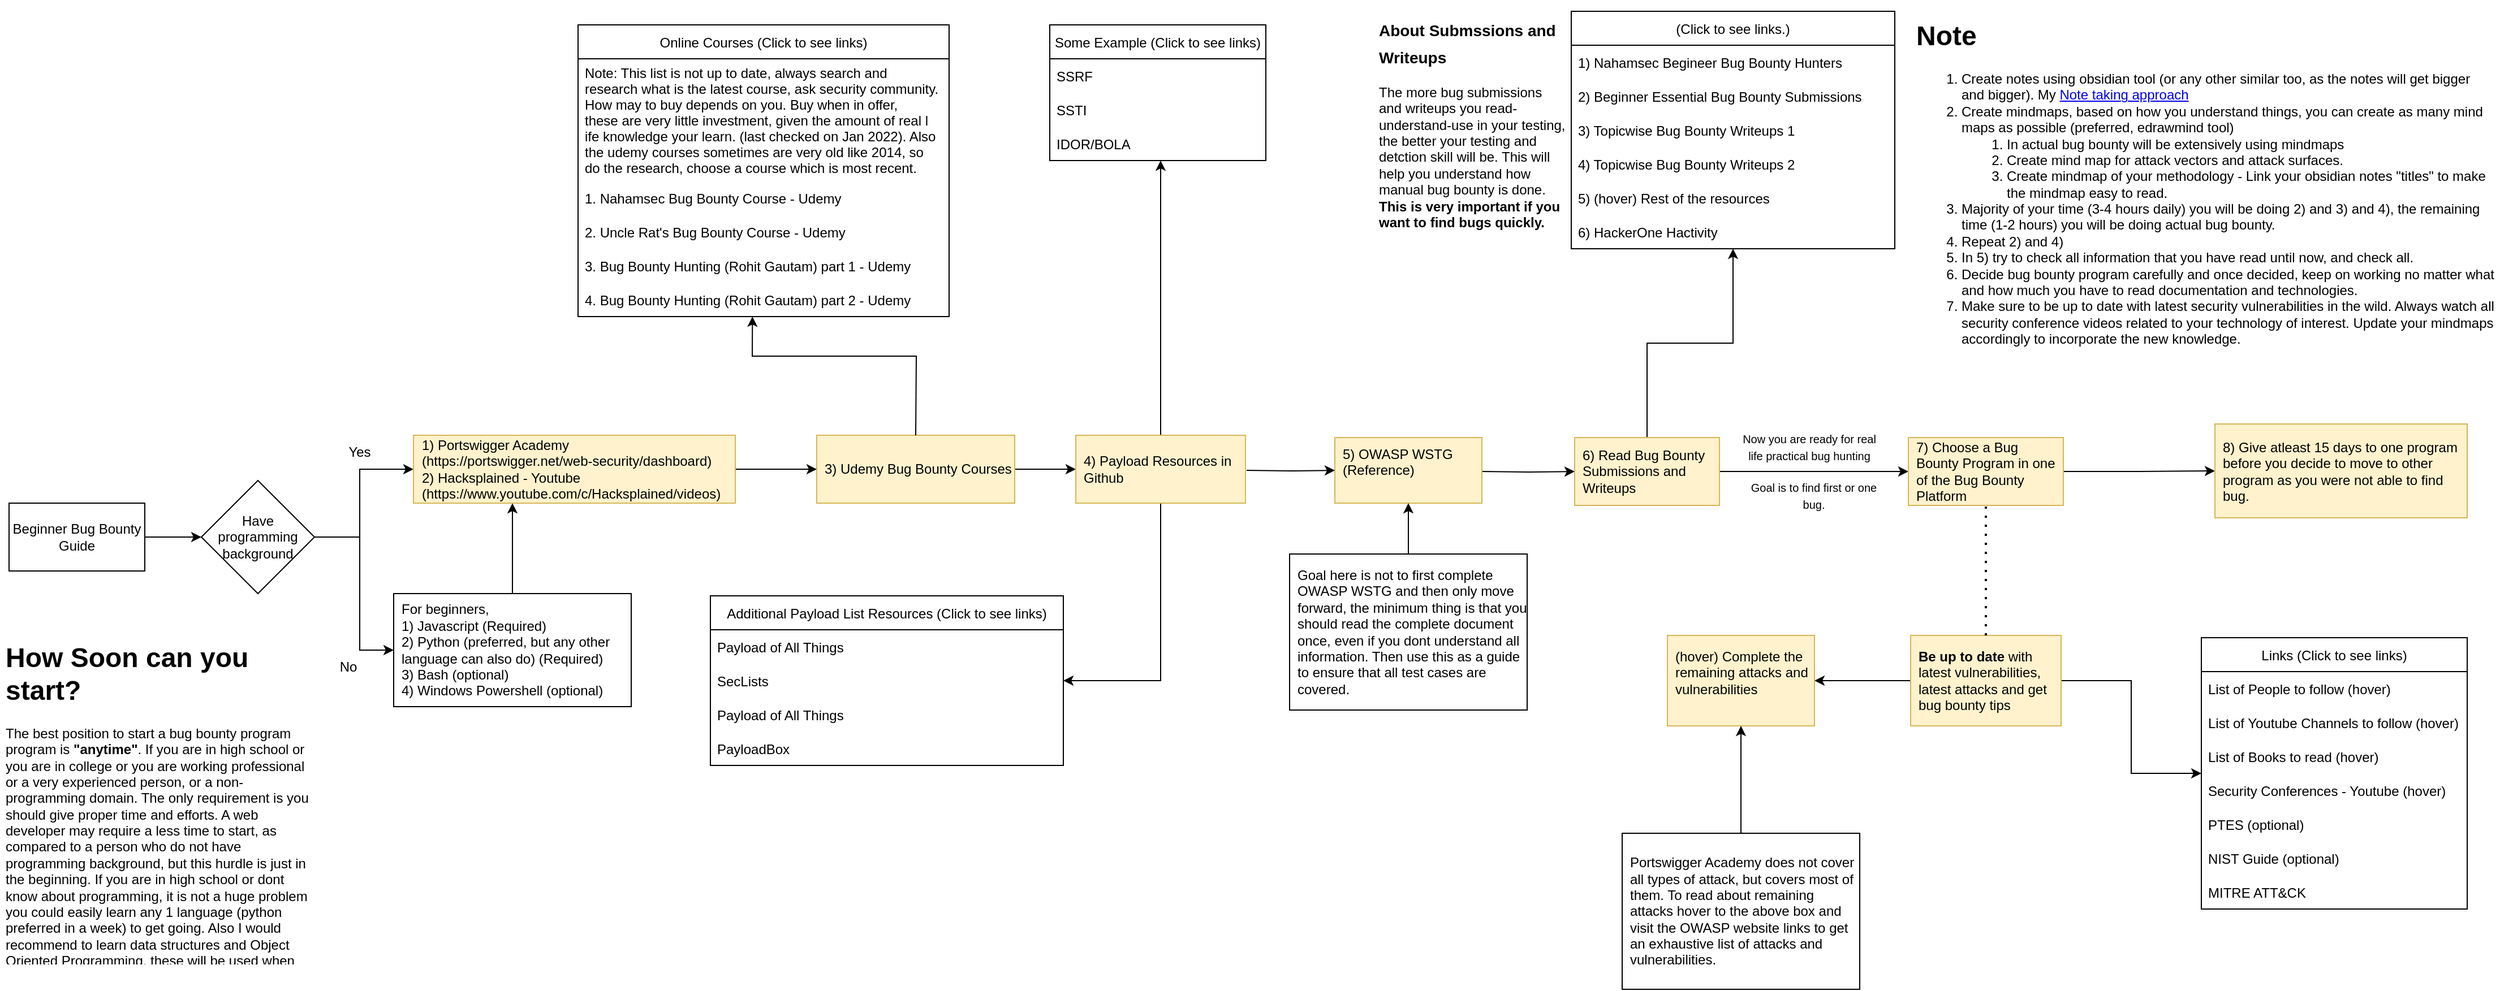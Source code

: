 <mxfile version="17.2.1" type="device" pages="2"><diagram id="ZikHR3m95qK9YOb5Ooth" name="Beginner Bug Bounty Guide"><mxGraphModel dx="2698" dy="1238" grid="0" gridSize="10" guides="1" tooltips="1" connect="1" arrows="1" fold="1" page="0" pageScale="1" pageWidth="850" pageHeight="1100" math="0" shadow="0"><root><mxCell id="0"/><mxCell id="1" parent="0"/><mxCell id="Xof230OjBOCpJgYOQFSc-5" value="" style="edgeStyle=orthogonalEdgeStyle;rounded=0;orthogonalLoop=1;jettySize=auto;html=1;" parent="1" source="Xof230OjBOCpJgYOQFSc-1" target="Xof230OjBOCpJgYOQFSc-4" edge="1"><mxGeometry relative="1" as="geometry"/></mxCell><mxCell id="Xof230OjBOCpJgYOQFSc-1" value="Beginner Bug Bounty Guide" style="rounded=0;whiteSpace=wrap;html=1;" parent="1" vertex="1"><mxGeometry x="-263" y="474" width="120" height="60" as="geometry"/></mxCell><mxCell id="Xof230OjBOCpJgYOQFSc-11" value="" style="edgeStyle=orthogonalEdgeStyle;rounded=0;orthogonalLoop=1;jettySize=auto;html=1;" parent="1" source="Xof230OjBOCpJgYOQFSc-4" edge="1"><mxGeometry relative="1" as="geometry"><Array as="points"><mxPoint x="47" y="504"/><mxPoint x="47" y="444"/></Array><mxPoint x="94.5" y="444" as="targetPoint"/></mxGeometry></mxCell><mxCell id="Xof230OjBOCpJgYOQFSc-13" value="" style="edgeStyle=orthogonalEdgeStyle;rounded=0;orthogonalLoop=1;jettySize=auto;html=1;" parent="1" source="Xof230OjBOCpJgYOQFSc-4" target="Xof230OjBOCpJgYOQFSc-12" edge="1"><mxGeometry relative="1" as="geometry"><Array as="points"><mxPoint x="47" y="504"/><mxPoint x="47" y="604"/></Array></mxGeometry></mxCell><mxCell id="Xof230OjBOCpJgYOQFSc-4" value="Have programming background" style="rhombus;whiteSpace=wrap;html=1;rounded=0;" parent="1" vertex="1"><mxGeometry x="-93" y="454" width="100" height="100" as="geometry"/></mxCell><mxCell id="Xof230OjBOCpJgYOQFSc-19" style="edgeStyle=orthogonalEdgeStyle;rounded=0;orthogonalLoop=1;jettySize=auto;html=1;entryX=0.5;entryY=1;entryDx=0;entryDy=0;" parent="1" source="Xof230OjBOCpJgYOQFSc-12" edge="1"><mxGeometry relative="1" as="geometry"><mxPoint x="182" y="474" as="targetPoint"/></mxGeometry></mxCell><mxCell id="Xof230OjBOCpJgYOQFSc-12" value="&lt;span&gt;For beginners,&lt;/span&gt;&lt;br&gt;&lt;span&gt;1) Javascript (Required)&lt;/span&gt;&lt;br&gt;&lt;span&gt;2) Python (preferred, but any other language can also do) (Required)&lt;/span&gt;&lt;br&gt;&lt;span&gt;3) Bash (optional)&lt;/span&gt;&lt;br&gt;&lt;span&gt;4) Windows Powershell (optional)&lt;/span&gt;" style="whiteSpace=wrap;html=1;rounded=0;align=left;spacingLeft=5;" parent="1" vertex="1"><mxGeometry x="77" y="554" width="210" height="100" as="geometry"/></mxCell><mxCell id="Xof230OjBOCpJgYOQFSc-14" value="Yes" style="text;html=1;strokeColor=none;fillColor=none;align=center;verticalAlign=middle;whiteSpace=wrap;rounded=0;" parent="1" vertex="1"><mxGeometry x="17" y="414" width="60" height="30" as="geometry"/></mxCell><mxCell id="Xof230OjBOCpJgYOQFSc-15" value="No" style="text;html=1;strokeColor=none;fillColor=none;align=center;verticalAlign=middle;whiteSpace=wrap;rounded=0;" parent="1" vertex="1"><mxGeometry x="7" y="604" width="60" height="30" as="geometry"/></mxCell><mxCell id="7APMinoS_-_rVs3ugznU-9" style="edgeStyle=orthogonalEdgeStyle;rounded=0;orthogonalLoop=1;jettySize=auto;html=1;" edge="1" parent="1" source="Xof230OjBOCpJgYOQFSc-20" target="Xof230OjBOCpJgYOQFSc-23"><mxGeometry relative="1" as="geometry"/></mxCell><mxCell id="7APMinoS_-_rVs3ugznU-10" style="edgeStyle=orthogonalEdgeStyle;rounded=0;orthogonalLoop=1;jettySize=auto;html=1;entryX=0;entryY=0.5;entryDx=0;entryDy=0;" edge="1" parent="1" source="Xof230OjBOCpJgYOQFSc-20" target="Xof230OjBOCpJgYOQFSc-40"><mxGeometry relative="1" as="geometry"/></mxCell><mxCell id="Xof230OjBOCpJgYOQFSc-20" value="6) Read Bug Bounty Submissions and Writeups" style="whiteSpace=wrap;html=1;fillColor=#fff2cc;strokeColor=#d6b656;rounded=0;align=left;spacingLeft=5;" parent="1" vertex="1"><mxGeometry x="1121" y="416" width="128" height="60" as="geometry"/></mxCell><mxCell id="Xof230OjBOCpJgYOQFSc-23" value="(Click to see links.)" style="swimlane;fontStyle=0;childLayout=stackLayout;horizontal=1;startSize=30;horizontalStack=0;resizeParent=1;resizeParentMax=0;resizeLast=0;collapsible=1;marginBottom=0;" parent="1" vertex="1"><mxGeometry x="1118" y="39" width="286" height="210" as="geometry"/></mxCell><UserObject label="1) Nahamsec Begineer Bug Bounty Hunters  " link="https://github.com/nahamsec/Resources-for-Beginner-Bug-Bounty-Hunters/tree/master/assets" linkTarget="_blank" id="Xof230OjBOCpJgYOQFSc-24"><mxCell style="text;strokeColor=none;fillColor=none;align=left;verticalAlign=middle;spacingLeft=4;spacingRight=4;overflow=hidden;points=[[0,0.5],[1,0.5]];portConstraint=eastwest;rotatable=0;" parent="Xof230OjBOCpJgYOQFSc-23" vertex="1"><mxGeometry y="30" width="286" height="30" as="geometry"/></mxCell></UserObject><UserObject label="2) Beginner Essential Bug Bounty Submissions" link="https://github.com/twseptian/Bug-Bounty-Testing-Essential-Guideline-Startup-Bug-Hunters" linkTarget="_blank" id="7APMinoS_-_rVs3ugznU-8"><mxCell style="text;strokeColor=none;fillColor=none;align=left;verticalAlign=middle;spacingLeft=4;spacingRight=4;overflow=hidden;points=[[0,0.5],[1,0.5]];portConstraint=eastwest;rotatable=0;" vertex="1" parent="Xof230OjBOCpJgYOQFSc-23"><mxGeometry y="60" width="286" height="30" as="geometry"/></mxCell></UserObject><UserObject label="3) Topicwise Bug Bounty Writeups 1" link="https://github.com/devanshbatham/Awesome-Bugbounty-Writeups" linkTarget="_blank" id="Xof230OjBOCpJgYOQFSc-25"><mxCell style="text;strokeColor=none;fillColor=none;align=left;verticalAlign=middle;spacingLeft=4;spacingRight=4;overflow=hidden;points=[[0,0.5],[1,0.5]];portConstraint=eastwest;rotatable=0;" parent="Xof230OjBOCpJgYOQFSc-23" vertex="1"><mxGeometry y="90" width="286" height="30" as="geometry"/></mxCell></UserObject><UserObject label="4) Topicwise Bug Bounty Writeups 2" link="https://www.bugbountyhunting.com/" id="Xof230OjBOCpJgYOQFSc-26"><mxCell style="text;strokeColor=none;fillColor=none;align=left;verticalAlign=middle;spacingLeft=4;spacingRight=4;overflow=hidden;points=[[0,0.5],[1,0.5]];portConstraint=eastwest;rotatable=0;" parent="Xof230OjBOCpJgYOQFSc-23" vertex="1"><mxGeometry y="120" width="286" height="30" as="geometry"/></mxCell></UserObject><object label="5) (hover) Rest of the resources" one="https://infosecwriteups.com/" tow="https://www.youtube.com/c/BugBountyReportsExplained/videos" three="https://pequalsnp-team.github.io/" id="Xof230OjBOCpJgYOQFSc-39"><mxCell style="text;strokeColor=none;fillColor=none;align=left;verticalAlign=middle;spacingLeft=4;spacingRight=4;overflow=hidden;points=[[0,0.5],[1,0.5]];portConstraint=eastwest;rotatable=0;" parent="Xof230OjBOCpJgYOQFSc-23" vertex="1"><mxGeometry y="150" width="286" height="30" as="geometry"/></mxCell></object><UserObject label="6) HackerOne Hactivity" link="https://hackerone.com/hacktivity?querystring=&amp;filter=type:public&amp;order_direction=DESC&amp;order_field=popular&amp;followed_only=false&amp;collaboration_only=false" linkTarget="_blank" id="U4LFZSz3BH9hp5_ZrS64-6"><mxCell style="text;strokeColor=none;fillColor=none;align=left;verticalAlign=middle;spacingLeft=4;spacingRight=4;overflow=hidden;points=[[0,0.5],[1,0.5]];portConstraint=eastwest;rotatable=0;" parent="Xof230OjBOCpJgYOQFSc-23" vertex="1"><mxGeometry y="180" width="286" height="30" as="geometry"/></mxCell></UserObject><mxCell id="Xof230OjBOCpJgYOQFSc-47" style="edgeStyle=orthogonalEdgeStyle;rounded=0;orthogonalLoop=1;jettySize=auto;html=1;" parent="1" source="Xof230OjBOCpJgYOQFSc-30" target="Xof230OjBOCpJgYOQFSc-34" edge="1"><mxGeometry relative="1" as="geometry"/></mxCell><mxCell id="7APMinoS_-_rVs3ugznU-15" style="edgeStyle=orthogonalEdgeStyle;rounded=0;orthogonalLoop=1;jettySize=auto;html=1;entryX=1;entryY=0.5;entryDx=0;entryDy=0;fontSize=12;" edge="1" parent="1" source="Xof230OjBOCpJgYOQFSc-30" target="Xof230OjBOCpJgYOQFSc-45"><mxGeometry relative="1" as="geometry"/></mxCell><mxCell id="Xof230OjBOCpJgYOQFSc-30" value="&lt;b&gt;Be up to date&lt;/b&gt; with latest vulnerabilities, latest attacks and get bug bounty tips" style="whiteSpace=wrap;html=1;align=left;fillColor=#fff2cc;strokeColor=#d6b656;rounded=0;spacingLeft=5;" parent="1" vertex="1"><mxGeometry x="1418" y="591" width="133" height="80" as="geometry"/></mxCell><mxCell id="Xof230OjBOCpJgYOQFSc-34" value="Links (Click to see links)" style="swimlane;fontStyle=0;childLayout=stackLayout;horizontal=1;startSize=30;horizontalStack=0;resizeParent=1;resizeParentMax=0;resizeLast=0;collapsible=1;marginBottom=0;" parent="1" vertex="1"><mxGeometry x="1675" y="593" width="235" height="240" as="geometry"/></mxCell><UserObject label="List of People to follow (hover)" Twitter1="https://github.com/swisskyrepo/PayloadsAllTheThings/blob/master/TWITTER.md" Twitter2="https://github.com/securibee/Twitter-Seclists" id="Xof230OjBOCpJgYOQFSc-35"><mxCell style="text;strokeColor=none;fillColor=none;align=left;verticalAlign=middle;spacingLeft=4;spacingRight=4;overflow=hidden;points=[[0,0.5],[1,0.5]];portConstraint=eastwest;rotatable=0;" parent="Xof230OjBOCpJgYOQFSc-34" vertex="1"><mxGeometry y="30" width="235" height="30" as="geometry"/></mxCell></UserObject><object label="List of Youtube Channels to follow (hover)" Youtube1="https://github.com/swisskyrepo/PayloadsAllTheThings/blob/master/YOUTUBE.md" id="hJ6SZaEzVKJAQh04Z_N3-8"><mxCell style="text;strokeColor=none;fillColor=none;align=left;verticalAlign=middle;spacingLeft=4;spacingRight=4;overflow=hidden;points=[[0,0.5],[1,0.5]];portConstraint=eastwest;rotatable=0;" parent="Xof230OjBOCpJgYOQFSc-34" vertex="1"><mxGeometry y="60" width="235" height="30" as="geometry"/></mxCell></object><object label="List of Books to read (hover)" Books1="https://github.com/swisskyrepo/PayloadsAllTheThings/blob/master/BOOKS.md" id="fcB19h9n-RpTiUDAHUsm-1"><mxCell style="text;strokeColor=none;fillColor=none;align=left;verticalAlign=middle;spacingLeft=4;spacingRight=4;overflow=hidden;points=[[0,0.5],[1,0.5]];portConstraint=eastwest;rotatable=0;" parent="Xof230OjBOCpJgYOQFSc-34" vertex="1"><mxGeometry y="90" width="235" height="30" as="geometry"/></mxCell></object><object label="Security Conferences - Youtube (hover)" One="https://www.youtube.com/user/hitbsecconf/videos" two="https://www.youtube.com/c/BlackHatOfficialYT/videos" id="Xof230OjBOCpJgYOQFSc-36"><mxCell style="text;strokeColor=none;fillColor=none;align=left;verticalAlign=middle;spacingLeft=4;spacingRight=4;overflow=hidden;points=[[0,0.5],[1,0.5]];portConstraint=eastwest;rotatable=0;" parent="Xof230OjBOCpJgYOQFSc-34" vertex="1"><mxGeometry y="120" width="235" height="30" as="geometry"/></mxCell></object><UserObject label="PTES (optional)" link="http://www.pentest-standard.org/index.php/Main_Page" linkTarget="_blank" id="Xof230OjBOCpJgYOQFSc-49"><mxCell style="text;strokeColor=none;fillColor=none;align=left;verticalAlign=middle;spacingLeft=4;spacingRight=4;overflow=hidden;points=[[0,0.5],[1,0.5]];portConstraint=eastwest;rotatable=0;" parent="Xof230OjBOCpJgYOQFSc-34" vertex="1"><mxGeometry y="150" width="235" height="30" as="geometry"/></mxCell></UserObject><UserObject label="NIST Guide (optional)" link="https://csrc.nist.gov/publications/detail/sp/800-115/final" linkTarget="_blank" id="Xof230OjBOCpJgYOQFSc-50"><mxCell style="text;strokeColor=none;fillColor=none;align=left;verticalAlign=middle;spacingLeft=4;spacingRight=4;overflow=hidden;points=[[0,0.5],[1,0.5]];portConstraint=eastwest;rotatable=0;" parent="Xof230OjBOCpJgYOQFSc-34" vertex="1"><mxGeometry y="180" width="235" height="30" as="geometry"/></mxCell></UserObject><UserObject label="MITRE ATT&amp;CK" link="https://attack.mitre.org/" linkTarget="_blank" id="_02s8tGerYHSH4SqCufu-1"><mxCell style="text;strokeColor=none;fillColor=none;align=left;verticalAlign=middle;spacingLeft=4;spacingRight=4;overflow=hidden;points=[[0,0.5],[1,0.5]];portConstraint=eastwest;rotatable=0;" parent="Xof230OjBOCpJgYOQFSc-34" vertex="1"><mxGeometry y="210" width="235" height="30" as="geometry"/></mxCell></UserObject><mxCell id="Xof230OjBOCpJgYOQFSc-43" value="" style="edgeStyle=orthogonalEdgeStyle;rounded=0;orthogonalLoop=1;jettySize=auto;html=1;" parent="1" source="Xof230OjBOCpJgYOQFSc-40" target="Xof230OjBOCpJgYOQFSc-42" edge="1"><mxGeometry relative="1" as="geometry"/></mxCell><object label="7) Choose a Bug Bounty Program in one of the Bug Bounty Platform" id="Xof230OjBOCpJgYOQFSc-40"><mxCell style="whiteSpace=wrap;html=1;align=left;fillColor=#fff2cc;strokeColor=#d6b656;rounded=0;spacingLeft=5;" parent="1" vertex="1"><mxGeometry x="1416" y="416" width="137" height="60" as="geometry"/></mxCell></object><mxCell id="Xof230OjBOCpJgYOQFSc-42" value="8) Give atleast 15 days to one program before you decide to move to other program as you were not able to find bug." style="whiteSpace=wrap;html=1;align=left;fillColor=#fff2cc;strokeColor=#d6b656;rounded=0;spacingLeft=5;" parent="1" vertex="1"><mxGeometry x="1687" y="404" width="223" height="83" as="geometry"/></mxCell><mxCell id="Xof230OjBOCpJgYOQFSc-44" value="&lt;h1&gt;Note&lt;/h1&gt;&lt;p&gt;&lt;/p&gt;&lt;ol&gt;&lt;li&gt;Create notes using obsidian tool (or any other similar too, as the notes will get bigger and bigger). My &lt;a href=&quot;https://takshil-patil529.medium.com/beginner-bug-bounty-guide-part-3-8b979d0f6511#9e9b&quot;&gt;Note taking approach&lt;/a&gt;&lt;/li&gt;&lt;li&gt;Create mindmaps, based on how you understand things, you can create as many mind maps as possible (preferred, edrawmind tool)&lt;/li&gt;&lt;ol&gt;&lt;li&gt;In actual bug bounty will be extensively using mindmaps&lt;/li&gt;&lt;li&gt;Create mind map for attack vectors and attack surfaces.&lt;/li&gt;&lt;li&gt;Create mindmap of your methodology - Link your obsidian notes &quot;titles&quot; to make the mindmap easy to read.&lt;/li&gt;&lt;/ol&gt;&lt;li&gt;Majority of your time (3-4 hours daily) you will be doing 2) and 3) and 4), the remaining time (1-2 hours) you will be doing actual bug bounty.&lt;/li&gt;&lt;li&gt;Repeat 2) and 4)&lt;/li&gt;&lt;li&gt;In 5) try to check all information that you have read until now, and check all.&lt;/li&gt;&lt;li&gt;Decide bug bounty program carefully and once decided, keep on working no matter what and how much you have to read documentation and technologies.&lt;/li&gt;&lt;li&gt;Make sure to be up to date with latest security vulnerabilities in the wild. Always watch all security conference videos related to your technology of interest. Update your mindmaps accordingly to incorporate the new knowledge.&lt;/li&gt;&lt;/ol&gt;&lt;p&gt;&lt;/p&gt;" style="text;html=1;strokeColor=none;fillColor=none;spacing=5;spacingTop=-20;whiteSpace=wrap;overflow=hidden;rounded=0;" parent="1" vertex="1"><mxGeometry x="1418" y="41" width="520" height="320" as="geometry"/></mxCell><object label="(hover) Complete the remaining attacks and vulnerabilities&lt;br&gt;&amp;nbsp;" list-of-attacks="https://owasp.org/www-community/attacks/" list-of-vulns="https://owasp.org/www-community/vulnerabilities/" id="Xof230OjBOCpJgYOQFSc-45"><mxCell style="whiteSpace=wrap;html=1;align=left;fillColor=#fff2cc;strokeColor=#d6b656;rounded=0;spacingLeft=5;" parent="1" vertex="1"><mxGeometry x="1203" y="591" width="130" height="80" as="geometry"/></mxCell></object><mxCell id="hJ6SZaEzVKJAQh04Z_N3-2" style="edgeStyle=orthogonalEdgeStyle;rounded=0;orthogonalLoop=1;jettySize=auto;html=1;exitX=1;exitY=0.5;exitDx=0;exitDy=0;entryX=0;entryY=0.5;entryDx=0;entryDy=0;" parent="1" source="MmSVQE4gHTnKzWuyLMOz-1" target="hJ6SZaEzVKJAQh04Z_N3-1" edge="1"><mxGeometry relative="1" as="geometry"><mxPoint x="678" y="444" as="targetPoint"/></mxGeometry></mxCell><mxCell id="MmSVQE4gHTnKzWuyLMOz-1" value="3) Udemy Bug Bounty Courses" style="whiteSpace=wrap;html=1;rounded=0;fillColor=#fff2cc;strokeColor=#d6b656;align=left;spacingLeft=5;" parent="1" vertex="1"><mxGeometry x="451" y="414" width="175" height="60" as="geometry"/></mxCell><mxCell id="MmSVQE4gHTnKzWuyLMOz-6" value="" style="edgeStyle=orthogonalEdgeStyle;rounded=0;orthogonalLoop=1;jettySize=auto;html=1;" parent="1" source="MmSVQE4gHTnKzWuyLMOz-4" target="MmSVQE4gHTnKzWuyLMOz-1" edge="1"><mxGeometry relative="1" as="geometry"/></mxCell><mxCell id="MmSVQE4gHTnKzWuyLMOz-4" value="1) Portswigger Academy&lt;br&gt;(https://portswigger.net/web-security/dashboard)&lt;br&gt;2) Hacksplained - Youtube (https://www.youtube.com/c/Hacksplained/videos)" style="html=1;rounded=0;fillColor=#fff2cc;strokeColor=#d6b656;align=left;spacingLeft=5;whiteSpace=wrap;" parent="1" vertex="1"><mxGeometry x="94.5" y="414" width="284.5" height="60" as="geometry"/></mxCell><mxCell id="MmSVQE4gHTnKzWuyLMOz-7" value="&lt;h1&gt;How Soon can you start?&lt;/h1&gt;&lt;p&gt;The best position to start a bug bounty program program is &lt;b&gt;&quot;anytime&quot;&lt;/b&gt;. If you are in high school or you are in college or you are working professional or a very experienced person, or a non-programming domain. The only requirement is you should give proper time and efforts. A web developer may require a less time to start, as compared to a person who do not have programming background, but this hurdle is just in the beginning. If you are in high school or dont know about programming, it is not a huge problem you could easily learn any 1 language (python preferred in a week) to get going. Also I would recommend to learn data structures and Object Oriented Programming, these will be used when you read source code.&lt;/p&gt;" style="text;html=1;strokeColor=none;fillColor=none;spacing=5;spacingTop=-20;whiteSpace=wrap;overflow=hidden;rounded=0;" parent="1" vertex="1"><mxGeometry x="-271" y="591" width="278" height="291" as="geometry"/></mxCell><mxCell id="MmSVQE4gHTnKzWuyLMOz-8" value="Online Courses (Click to see links)" style="swimlane;fontStyle=0;childLayout=stackLayout;horizontal=1;startSize=30;horizontalStack=0;resizeParent=1;resizeParentMax=0;resizeLast=0;collapsible=1;marginBottom=0;" parent="1" vertex="1"><mxGeometry x="240" y="51" width="328" height="258" as="geometry"/></mxCell><mxCell id="MmSVQE4gHTnKzWuyLMOz-9" value="Note: This list is not up to date, always search and &#10;research what is the latest course, ask security community.&#10;How may to buy depends on you. Buy when in offer, &#10;these are very little investment, given the amount of real l&#10;ife knowledge your learn. (last checked on Jan 2022). Also&#10;the udemy courses sometimes are very old like 2014, so &#10;do the research, choose a course which is most recent." style="text;strokeColor=none;fillColor=none;align=left;verticalAlign=middle;spacingLeft=4;spacingRight=4;overflow=hidden;points=[[0,0.5],[1,0.5]];portConstraint=eastwest;rotatable=0;fontStyle=0" parent="MmSVQE4gHTnKzWuyLMOz-8" vertex="1"><mxGeometry y="30" width="328" height="108" as="geometry"/></mxCell><UserObject label="1. Nahamsec Bug Bounty Course - Udemy" link="https://www.udemy.com/course/intro-to-bug-bounty-by-nahamsec/" linkTarget="_blank" id="MmSVQE4gHTnKzWuyLMOz-10"><mxCell style="text;strokeColor=none;fillColor=none;align=left;verticalAlign=middle;spacingLeft=4;spacingRight=4;overflow=hidden;points=[[0,0.5],[1,0.5]];portConstraint=eastwest;rotatable=0;" parent="MmSVQE4gHTnKzWuyLMOz-8" vertex="1"><mxGeometry y="138" width="328" height="30" as="geometry"/></mxCell></UserObject><UserObject label="2. Uncle Rat's Bug Bounty Course - Udemy" link="https://www.udemy.com/course/uncle-rats-bug-bounty-guide/learn/lecture/25572642?start=0#overview" linkTarget="_blank" id="MmSVQE4gHTnKzWuyLMOz-11"><mxCell style="text;strokeColor=none;fillColor=none;align=left;verticalAlign=middle;spacingLeft=4;spacingRight=4;overflow=hidden;points=[[0,0.5],[1,0.5]];portConstraint=eastwest;rotatable=0;" parent="MmSVQE4gHTnKzWuyLMOz-8" vertex="1"><mxGeometry y="168" width="328" height="30" as="geometry"/></mxCell></UserObject><UserObject label="3. Bug Bounty Hunting (Rohit Gautam) part 1 - Udemy" link="https://www.udemy.com/course/website-hacking-penetration-testing-bug-bounty-hunting-live-attacks/" linkTarget="_blank" id="MmSVQE4gHTnKzWuyLMOz-12"><mxCell style="text;strokeColor=none;fillColor=none;align=left;verticalAlign=middle;spacingLeft=4;spacingRight=4;overflow=hidden;points=[[0,0.5],[1,0.5]];portConstraint=eastwest;rotatable=0;" parent="MmSVQE4gHTnKzWuyLMOz-8" vertex="1"><mxGeometry y="198" width="328" height="30" as="geometry"/></mxCell></UserObject><UserObject label="4. Bug Bounty Hunting (Rohit Gautam) part 2 - Udemy" link="https://www.udemy.com/course/penetration-testing-bug-bounty-hunting-level-2-hacktify/" id="MmSVQE4gHTnKzWuyLMOz-13"><mxCell style="text;strokeColor=none;fillColor=none;align=left;verticalAlign=middle;spacingLeft=4;spacingRight=4;overflow=hidden;points=[[0,0.5],[1,0.5]];portConstraint=eastwest;rotatable=0;" parent="MmSVQE4gHTnKzWuyLMOz-8" vertex="1"><mxGeometry y="228" width="328" height="30" as="geometry"/></mxCell></UserObject><mxCell id="MmSVQE4gHTnKzWuyLMOz-14" value="" style="endArrow=classic;html=1;rounded=0;entryX=0.47;entryY=1;entryDx=0;entryDy=0;entryPerimeter=0;exitX=0.5;exitY=0;exitDx=0;exitDy=0;" parent="1" source="MmSVQE4gHTnKzWuyLMOz-1" target="MmSVQE4gHTnKzWuyLMOz-13" edge="1"><mxGeometry width="50" height="50" relative="1" as="geometry"><mxPoint x="491" y="369" as="sourcePoint"/><mxPoint x="541" y="319" as="targetPoint"/><Array as="points"><mxPoint x="539" y="344"/><mxPoint x="394" y="344"/></Array></mxGeometry></mxCell><mxCell id="hJ6SZaEzVKJAQh04Z_N3-7" style="edgeStyle=orthogonalEdgeStyle;rounded=0;orthogonalLoop=1;jettySize=auto;html=1;" parent="1" source="hJ6SZaEzVKJAQh04Z_N3-1" target="hJ6SZaEzVKJAQh04Z_N3-3" edge="1"><mxGeometry relative="1" as="geometry"><Array as="points"><mxPoint x="755" y="246"/><mxPoint x="755" y="246"/></Array></mxGeometry></mxCell><mxCell id="7APMinoS_-_rVs3ugznU-6" style="edgeStyle=orthogonalEdgeStyle;rounded=0;orthogonalLoop=1;jettySize=auto;html=1;entryX=1;entryY=0.5;entryDx=0;entryDy=0;" edge="1" parent="1" source="hJ6SZaEzVKJAQh04Z_N3-1" target="7APMinoS_-_rVs3ugznU-1"><mxGeometry relative="1" as="geometry"/></mxCell><UserObject label="4) Payload Resources in Github" id="hJ6SZaEzVKJAQh04Z_N3-1"><mxCell style="whiteSpace=wrap;html=1;rounded=0;fillColor=#fff2cc;strokeColor=#d6b656;align=left;spacingLeft=5;" parent="1" vertex="1"><mxGeometry x="680" y="414" width="150" height="60" as="geometry"/></mxCell></UserObject><mxCell id="hJ6SZaEzVKJAQh04Z_N3-3" value="Some Example (Click to see links)" style="swimlane;fontStyle=0;childLayout=stackLayout;horizontal=1;startSize=30;horizontalStack=0;resizeParent=1;resizeParentMax=0;resizeLast=0;collapsible=1;marginBottom=0;" parent="1" vertex="1"><mxGeometry x="657" y="51" width="191" height="120" as="geometry"/></mxCell><UserObject label="SSRF" link="https://github.com/swisskyrepo/PayloadsAllTheThings/blob/master/Server%20Side%20Request%20Forgery/README.md" linkTarget="_blank" id="hJ6SZaEzVKJAQh04Z_N3-4"><mxCell style="text;strokeColor=none;fillColor=none;align=left;verticalAlign=middle;spacingLeft=4;spacingRight=4;overflow=hidden;points=[[0,0.5],[1,0.5]];portConstraint=eastwest;rotatable=0;" parent="hJ6SZaEzVKJAQh04Z_N3-3" vertex="1"><mxGeometry y="30" width="191" height="30" as="geometry"/></mxCell></UserObject><UserObject label="SSTI" link="https://github.com/swisskyrepo/PayloadsAllTheThings/blob/master/Server%20Side%20Template%20Injection/README.md" linkTarget="_blank" id="hJ6SZaEzVKJAQh04Z_N3-5"><mxCell style="text;strokeColor=none;fillColor=none;align=left;verticalAlign=middle;spacingLeft=4;spacingRight=4;overflow=hidden;points=[[0,0.5],[1,0.5]];portConstraint=eastwest;rotatable=0;" parent="hJ6SZaEzVKJAQh04Z_N3-3" vertex="1"><mxGeometry y="60" width="191" height="30" as="geometry"/></mxCell></UserObject><UserObject label="IDOR/BOLA" link="https://github.com/swisskyrepo/PayloadsAllTheThings/blob/master/Insecure%20Direct%20Object%20References/README.md" linkTarget="_blank" id="hJ6SZaEzVKJAQh04Z_N3-6"><mxCell style="text;strokeColor=none;fillColor=none;align=left;verticalAlign=middle;spacingLeft=4;spacingRight=4;overflow=hidden;points=[[0,0.5],[1,0.5]];portConstraint=eastwest;rotatable=0;" parent="hJ6SZaEzVKJAQh04Z_N3-3" vertex="1"><mxGeometry y="90" width="191" height="30" as="geometry"/></mxCell></UserObject><mxCell id="7APMinoS_-_rVs3ugznU-7" style="edgeStyle=orthogonalEdgeStyle;rounded=0;orthogonalLoop=1;jettySize=auto;html=1;entryX=0;entryY=0.5;entryDx=0;entryDy=0;" edge="1" parent="1" target="Xof230OjBOCpJgYOQFSc-20"><mxGeometry relative="1" as="geometry"><mxPoint x="1039" y="446" as="sourcePoint"/></mxGeometry></mxCell><UserObject label="5) OWASP WSTG (Reference)&lt;br&gt;&lt;span style=&quot;color: rgba(0 , 0 , 0 , 0) ; font-family: monospace ; font-size: 0px&quot;&gt;%3CmxGraphModel%3E%3Croot%3E%3CmxCell%20id%3D%220%22%2F%3E%3CmxCell%20id%3D%221%22%20parent%3D%220%22%2F%3E%3CmxCell%20id%3D%222%22%20style%3D%22edgeStyle%3DorthogonalEdgeStyle%3Brounded%3D0%3BorthogonalLoop%3D1%3BjettySize%3Dauto%3Bhtml%3D1%3BexitX%3D1%3BexitY%3D0.5%3BexitDx%3D0%3BexitDy%3D0%3BentryX%3D0%3BentryY%3D0.5%3BentryDx%3D0%3BentryDy%3D0%3B%22%20edge%3D%221%22%20parent%3D%221%22%3E%3CmxGeometry%20relative%3D%221%22%20as%3D%22geometry%22%3E%3CmxPoint%20x%3D%22680%22%20y%3D%22444%22%20as%3D%22targetPoint%22%2F%3E%3CmxPoint%20x%3D%22626%22%20y%3D%22444%22%20as%3D%22sourcePoint%22%2F%3E%3C%2FmxGeometry%3E%3C%2FmxCell%3E%3C%2Froot%3E%3C%2FmxGraphModel%3E&lt;/span&gt;" link="https://owasp.org/www-project-web-security-testing-guide/latest/" linkTarget="_blank" id="HWlIVI21igIHyX8Ofn8_-1"><mxCell style="whiteSpace=wrap;html=1;rounded=0;fillColor=#fff2cc;strokeColor=#d6b656;align=left;spacingLeft=5;" parent="1" vertex="1"><mxGeometry x="909" y="416" width="130" height="58" as="geometry"/></mxCell></UserObject><mxCell id="HWlIVI21igIHyX8Ofn8_-4" style="edgeStyle=orthogonalEdgeStyle;rounded=0;orthogonalLoop=1;jettySize=auto;html=1;entryX=0;entryY=0.5;entryDx=0;entryDy=0;" parent="1" edge="1" target="HWlIVI21igIHyX8Ofn8_-1"><mxGeometry relative="1" as="geometry"><mxPoint x="897" y="445" as="targetPoint"/><mxPoint x="831" y="445" as="sourcePoint"/></mxGeometry></mxCell><mxCell id="2ym2PpujTpkCFjnNbPMn-2" value="Additional Payload List Resources (Click to see links)" style="swimlane;fontStyle=0;childLayout=stackLayout;horizontal=1;startSize=30;horizontalStack=0;resizeParent=1;resizeParentMax=0;resizeLast=0;collapsible=1;marginBottom=0;" parent="1" vertex="1"><mxGeometry x="357" y="556" width="312" height="150" as="geometry"/></mxCell><UserObject label="Payload of All Things" link="https://github.com/swisskyrepo/PayloadsAllTheThings" linkTarget="_blank" id="7APMinoS_-_rVs3ugznU-2"><mxCell style="text;strokeColor=none;fillColor=none;align=left;verticalAlign=middle;spacingLeft=4;spacingRight=4;overflow=hidden;points=[[0,0.5],[1,0.5]];portConstraint=eastwest;rotatable=0;" vertex="1" parent="2ym2PpujTpkCFjnNbPMn-2"><mxGeometry y="30" width="312" height="30" as="geometry"/></mxCell></UserObject><UserObject label="SecLists" link="https://github.com/danielmiessler/SecLists" linkTarget="_blank" id="7APMinoS_-_rVs3ugznU-1"><mxCell style="text;strokeColor=none;fillColor=none;align=left;verticalAlign=middle;spacingLeft=4;spacingRight=4;overflow=hidden;points=[[0,0.5],[1,0.5]];portConstraint=eastwest;rotatable=0;" vertex="1" parent="2ym2PpujTpkCFjnNbPMn-2"><mxGeometry y="60" width="312" height="30" as="geometry"/></mxCell></UserObject><UserObject label="Payload of All Things" link="https://github.com/swisskyrepo/PayloadsAllTheThings" linkTarget="_blank" id="2ym2PpujTpkCFjnNbPMn-3"><mxCell style="text;strokeColor=none;fillColor=none;align=left;verticalAlign=middle;spacingLeft=4;spacingRight=4;overflow=hidden;points=[[0,0.5],[1,0.5]];portConstraint=eastwest;rotatable=0;" parent="2ym2PpujTpkCFjnNbPMn-2" vertex="1"><mxGeometry y="90" width="312" height="30" as="geometry"/></mxCell></UserObject><UserObject label="PayloadBox" link="https://github.com/orgs/payloadbox/repositories" linkTarget="_blank" id="2ym2PpujTpkCFjnNbPMn-4"><mxCell style="text;strokeColor=none;fillColor=none;align=left;verticalAlign=middle;spacingLeft=4;spacingRight=4;overflow=hidden;points=[[0,0.5],[1,0.5]];portConstraint=eastwest;rotatable=0;" parent="2ym2PpujTpkCFjnNbPMn-2" vertex="1"><mxGeometry y="120" width="312" height="30" as="geometry"/></mxCell></UserObject><mxCell id="7APMinoS_-_rVs3ugznU-5" style="edgeStyle=orthogonalEdgeStyle;rounded=0;orthogonalLoop=1;jettySize=auto;html=1;entryX=0.5;entryY=1;entryDx=0;entryDy=0;" edge="1" parent="1" source="7APMinoS_-_rVs3ugznU-3" target="HWlIVI21igIHyX8Ofn8_-1"><mxGeometry relative="1" as="geometry"/></mxCell><mxCell id="7APMinoS_-_rVs3ugznU-3" value="Goal here is not to first complete OWASP WSTG and then only move forward, the minimum thing is that you should read the complete document once, even if you dont understand all information. Then use this as a guide to ensure that all test cases are covered." style="whiteSpace=wrap;html=1;rounded=0;align=left;spacingLeft=5;" vertex="1" parent="1"><mxGeometry x="869" y="519" width="210" height="138" as="geometry"/></mxCell><mxCell id="7APMinoS_-_rVs3ugznU-11" value="&lt;font style=&quot;font-size: 10px&quot;&gt;Now you are ready for real life practical bug hunting&lt;/font&gt;" style="text;html=1;strokeColor=none;fillColor=none;align=center;verticalAlign=middle;whiteSpace=wrap;rounded=0;" vertex="1" parent="1"><mxGeometry x="1265" y="409" width="127" height="30" as="geometry"/></mxCell><mxCell id="7APMinoS_-_rVs3ugznU-12" value="&lt;font style=&quot;font-size: 10px&quot;&gt;Goal is to find first or one bug.&lt;/font&gt;" style="text;html=1;strokeColor=none;fillColor=none;align=center;verticalAlign=middle;whiteSpace=wrap;rounded=0;" vertex="1" parent="1"><mxGeometry x="1269" y="452" width="127" height="30" as="geometry"/></mxCell><mxCell id="7APMinoS_-_rVs3ugznU-13" value="&lt;h1&gt;&lt;font style=&quot;font-size: 14px&quot;&gt;About Submssions and Writeups&lt;/font&gt;&lt;/h1&gt;&lt;p&gt;&lt;font style=&quot;font-size: 12px&quot;&gt;The more bug submissions and writeups you read-understand-use in your testing, the better your testing and detction skill will be. This will help you understand how manual bug bounty is done. &lt;b&gt;This is very important if you want to find bugs quickly.&lt;/b&gt;&lt;/font&gt;&lt;/p&gt;" style="text;html=1;strokeColor=none;fillColor=none;spacing=5;spacingTop=-20;whiteSpace=wrap;overflow=hidden;rounded=0;fontSize=10;" vertex="1" parent="1"><mxGeometry x="943" y="39" width="173" height="202" as="geometry"/></mxCell><mxCell id="7APMinoS_-_rVs3ugznU-14" value="" style="endArrow=none;dashed=1;html=1;dashPattern=1 3;strokeWidth=2;rounded=0;fontSize=12;entryX=0.5;entryY=1;entryDx=0;entryDy=0;exitX=0.5;exitY=0;exitDx=0;exitDy=0;" edge="1" parent="1" source="Xof230OjBOCpJgYOQFSc-30" target="Xof230OjBOCpJgYOQFSc-40"><mxGeometry width="50" height="50" relative="1" as="geometry"><mxPoint x="1436" y="569" as="sourcePoint"/><mxPoint x="1486" y="519" as="targetPoint"/></mxGeometry></mxCell><mxCell id="7APMinoS_-_rVs3ugznU-17" style="edgeStyle=orthogonalEdgeStyle;rounded=0;orthogonalLoop=1;jettySize=auto;html=1;entryX=0.5;entryY=1;entryDx=0;entryDy=0;fontSize=12;" edge="1" parent="1" source="7APMinoS_-_rVs3ugznU-16" target="Xof230OjBOCpJgYOQFSc-45"><mxGeometry relative="1" as="geometry"/></mxCell><mxCell id="7APMinoS_-_rVs3ugznU-16" value="Portswigger Academy does not cover all types of attack, but covers most of them. To read about remaining attacks hover to the above box and visit the OWASP website links to get an exhaustive list of attacks and vulnerabilities." style="whiteSpace=wrap;html=1;rounded=0;align=left;spacingLeft=5;" vertex="1" parent="1"><mxGeometry x="1163" y="766" width="210" height="138" as="geometry"/></mxCell></root></mxGraphModel></diagram><diagram id="fr__hVA0zZx0z3aRJqKh" name="Approach to Secure Web Application"><mxGraphModel dx="2298" dy="1238" grid="0" gridSize="10" guides="1" tooltips="1" connect="1" arrows="1" fold="1" page="1" pageScale="1" pageWidth="850" pageHeight="1100" math="0" shadow="0"><root><mxCell id="W502gN32-4tvwfI5qZOc-0"/><mxCell id="W502gN32-4tvwfI5qZOc-1" parent="W502gN32-4tvwfI5qZOc-0"/><mxCell id="W502gN32-4tvwfI5qZOc-4" value="" style="edgeStyle=orthogonalEdgeStyle;rounded=0;orthogonalLoop=1;jettySize=auto;html=1;" parent="W502gN32-4tvwfI5qZOc-1" source="W502gN32-4tvwfI5qZOc-2" target="W502gN32-4tvwfI5qZOc-3" edge="1"><mxGeometry relative="1" as="geometry"/></mxCell><mxCell id="W502gN32-4tvwfI5qZOc-2" value="Approach to Secure Web Application (Overview)" style="rounded=0;whiteSpace=wrap;html=1;" parent="W502gN32-4tvwfI5qZOc-1" vertex="1"><mxGeometry x="80" y="340" width="120" height="60" as="geometry"/></mxCell><mxCell id="W502gN32-4tvwfI5qZOc-14" value="" style="edgeStyle=orthogonalEdgeStyle;rounded=0;orthogonalLoop=1;jettySize=auto;html=1;" parent="W502gN32-4tvwfI5qZOc-1" source="W502gN32-4tvwfI5qZOc-3" target="W502gN32-4tvwfI5qZOc-13" edge="1"><mxGeometry relative="1" as="geometry"/></mxCell><mxCell id="W502gN32-4tvwfI5qZOc-3" value="DEVELOPMENT: Build website with Security in Mind" style="whiteSpace=wrap;html=1;rounded=0;" parent="W502gN32-4tvwfI5qZOc-1" vertex="1"><mxGeometry x="280" y="340" width="120" height="60" as="geometry"/></mxCell><mxCell id="W502gN32-4tvwfI5qZOc-7" value="" style="endArrow=none;html=1;rounded=0;entryX=0.5;entryY=1;entryDx=0;entryDy=0;" parent="W502gN32-4tvwfI5qZOc-1" target="W502gN32-4tvwfI5qZOc-3" edge="1"><mxGeometry width="50" height="50" relative="1" as="geometry"><mxPoint x="340" y="800" as="sourcePoint"/><mxPoint x="420" y="600" as="targetPoint"/></mxGeometry></mxCell><mxCell id="W502gN32-4tvwfI5qZOc-8" value="Secure Coding Practice" style="rounded=0;whiteSpace=wrap;html=1;" parent="W502gN32-4tvwfI5qZOc-1" vertex="1"><mxGeometry x="220" y="450" width="120" height="60" as="geometry"/></mxCell><mxCell id="W502gN32-4tvwfI5qZOc-9" value="Code Security Audit/Review in SDLC" style="rounded=0;whiteSpace=wrap;html=1;" parent="W502gN32-4tvwfI5qZOc-1" vertex="1"><mxGeometry x="220" y="550" width="120" height="60" as="geometry"/></mxCell><mxCell id="W502gN32-4tvwfI5qZOc-12" value="&lt;h1&gt;Test End to End&lt;/h1&gt;&lt;span style=&quot;text-align: center&quot;&gt;Frequent audit should should be done not only to the application code, but also &lt;b&gt;libraries that use it should also be analyzed for bugs.&lt;/b&gt; Even though your code is secure but the library is exploitable,&lt;/span&gt;&lt;p&gt;&lt;span&gt;.&lt;/span&gt;&lt;/p&gt;" style="text;html=1;strokeColor=none;fillColor=none;spacing=5;spacingTop=-20;whiteSpace=wrap;overflow=hidden;rounded=0;" parent="W502gN32-4tvwfI5qZOc-1" vertex="1"><mxGeometry x="150" y="657" width="190" height="139" as="geometry"/></mxCell><mxCell id="W502gN32-4tvwfI5qZOc-19" value="" style="edgeStyle=orthogonalEdgeStyle;rounded=0;orthogonalLoop=1;jettySize=auto;html=1;" parent="W502gN32-4tvwfI5qZOc-1" source="W502gN32-4tvwfI5qZOc-13" target="W502gN32-4tvwfI5qZOc-18" edge="1"><mxGeometry relative="1" as="geometry"/></mxCell><mxCell id="W502gN32-4tvwfI5qZOc-13" value="CONTINEOUS TESTING: Hire a good Web App pentester" style="whiteSpace=wrap;html=1;rounded=0;" parent="W502gN32-4tvwfI5qZOc-1" vertex="1"><mxGeometry x="480" y="340" width="120" height="60" as="geometry"/></mxCell><mxCell id="W502gN32-4tvwfI5qZOc-15" value="" style="endArrow=none;html=1;rounded=0;entryX=0.5;entryY=1;entryDx=0;entryDy=0;" parent="W502gN32-4tvwfI5qZOc-1" target="W502gN32-4tvwfI5qZOc-13" edge="1"><mxGeometry width="50" height="50" relative="1" as="geometry"><mxPoint x="540" y="800" as="sourcePoint"/><mxPoint x="539.5" y="420" as="targetPoint"/></mxGeometry></mxCell><mxCell id="W502gN32-4tvwfI5qZOc-16" value="The goal here is to test for low hanging fruits as it has to be done more frequently" style="rounded=0;whiteSpace=wrap;html=1;" parent="W502gN32-4tvwfI5qZOc-1" vertex="1"><mxGeometry x="420" y="450" width="120" height="60" as="geometry"/></mxCell><mxCell id="W502gN32-4tvwfI5qZOc-17" value="Dont expect an pentester to find all possible vulnerabilities, and all attack vectors, as it requires a lot of time to do so. It is not a problem of complexity, given a good pentester." style="rounded=0;whiteSpace=wrap;html=1;" parent="W502gN32-4tvwfI5qZOc-1" vertex="1"><mxGeometry x="420" y="550" width="120" height="160" as="geometry"/></mxCell><mxCell id="W502gN32-4tvwfI5qZOc-18" value="START A BUG BOUNTY PROGRAM" style="whiteSpace=wrap;html=1;rounded=0;" parent="W502gN32-4tvwfI5qZOc-1" vertex="1"><mxGeometry x="680" y="340" width="120" height="60" as="geometry"/></mxCell><mxCell id="W502gN32-4tvwfI5qZOc-20" value="" style="endArrow=none;html=1;rounded=0;entryX=0.5;entryY=1;entryDx=0;entryDy=0;" parent="W502gN32-4tvwfI5qZOc-1" target="W502gN32-4tvwfI5qZOc-18" edge="1"><mxGeometry width="50" height="50" relative="1" as="geometry"><mxPoint x="740" y="810" as="sourcePoint"/><mxPoint x="750" y="410" as="targetPoint"/></mxGeometry></mxCell><mxCell id="W502gN32-4tvwfI5qZOc-21" value="One should not start a bug bounty program directly, you should only start if the you think you have a good security posture." style="rounded=0;whiteSpace=wrap;html=1;" parent="W502gN32-4tvwfI5qZOc-1" vertex="1"><mxGeometry x="620" y="450" width="120" height="110" as="geometry"/></mxCell><mxCell id="W502gN32-4tvwfI5qZOc-22" value="Instead of hiring more experienced web app pentester, it is always better to give the problem to a 100's of them. This is what is the reason people should go for bug bounty programs." style="rounded=0;whiteSpace=wrap;html=1;" parent="W502gN32-4tvwfI5qZOc-1" vertex="1"><mxGeometry x="620" y="600" width="120" height="150" as="geometry"/></mxCell></root></mxGraphModel></diagram></mxfile>